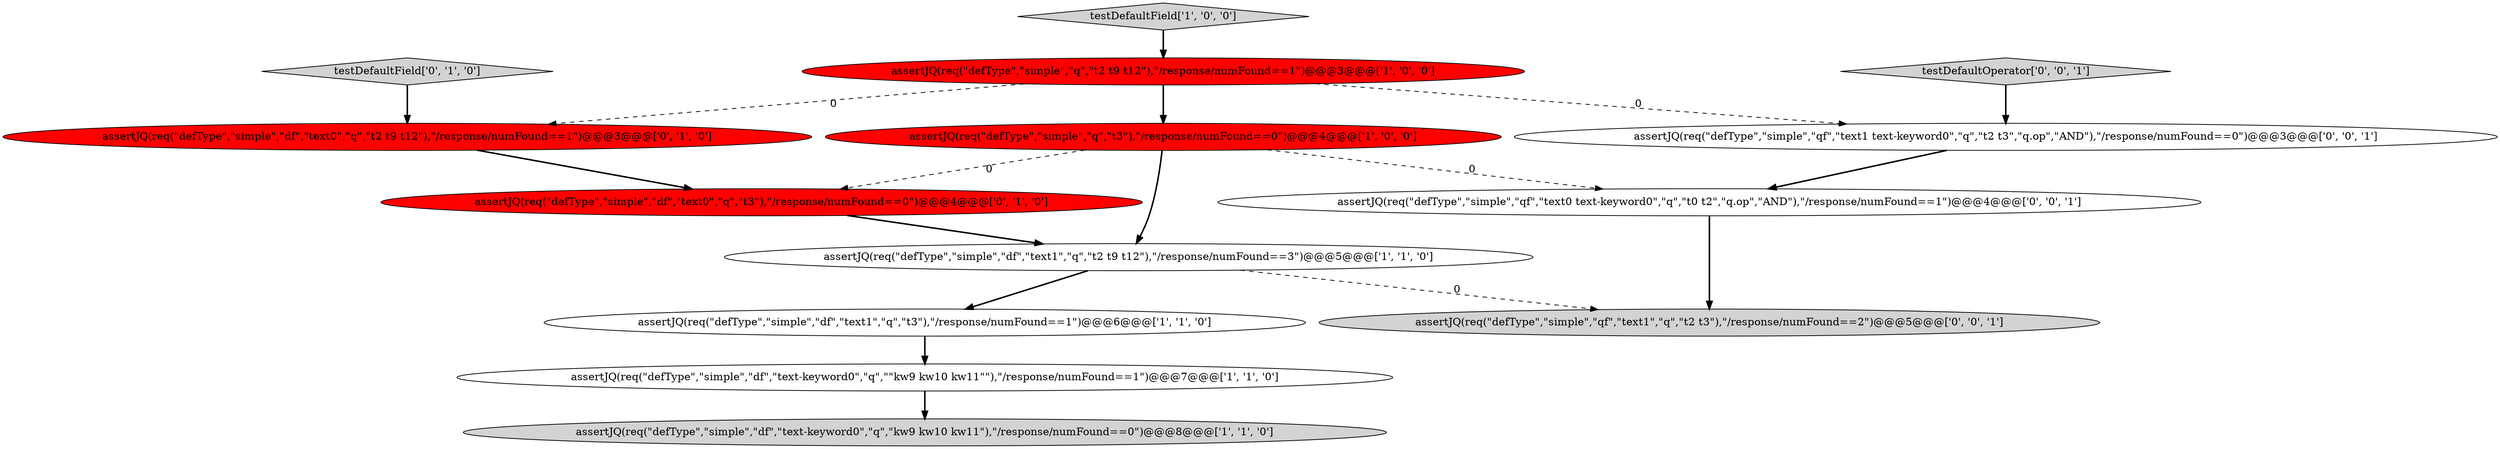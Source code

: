 digraph {
8 [style = filled, label = "testDefaultField['0', '1', '0']", fillcolor = lightgray, shape = diamond image = "AAA0AAABBB2BBB"];
6 [style = filled, label = "assertJQ(req(\"defType\",\"simple\",\"q\",\"t3\"),\"/response/numFound==0\")@@@4@@@['1', '0', '0']", fillcolor = red, shape = ellipse image = "AAA1AAABBB1BBB"];
9 [style = filled, label = "assertJQ(req(\"defType\",\"simple\",\"df\",\"text0\",\"q\",\"t3\"),\"/response/numFound==0\")@@@4@@@['0', '1', '0']", fillcolor = red, shape = ellipse image = "AAA1AAABBB2BBB"];
4 [style = filled, label = "assertJQ(req(\"defType\",\"simple\",\"df\",\"text1\",\"q\",\"t3\"),\"/response/numFound==1\")@@@6@@@['1', '1', '0']", fillcolor = white, shape = ellipse image = "AAA0AAABBB1BBB"];
5 [style = filled, label = "assertJQ(req(\"defType\",\"simple\",\"df\",\"text-keyword0\",\"q\",\"kw9 kw10 kw11\"),\"/response/numFound==0\")@@@8@@@['1', '1', '0']", fillcolor = lightgray, shape = ellipse image = "AAA0AAABBB1BBB"];
7 [style = filled, label = "assertJQ(req(\"defType\",\"simple\",\"df\",\"text0\",\"q\",\"t2 t9 t12\"),\"/response/numFound==1\")@@@3@@@['0', '1', '0']", fillcolor = red, shape = ellipse image = "AAA1AAABBB2BBB"];
0 [style = filled, label = "assertJQ(req(\"defType\",\"simple\",\"df\",\"text-keyword0\",\"q\",\"\"kw9 kw10 kw11\"\"),\"/response/numFound==1\")@@@7@@@['1', '1', '0']", fillcolor = white, shape = ellipse image = "AAA0AAABBB1BBB"];
12 [style = filled, label = "assertJQ(req(\"defType\",\"simple\",\"qf\",\"text1\",\"q\",\"t2 t3\"),\"/response/numFound==2\")@@@5@@@['0', '0', '1']", fillcolor = lightgray, shape = ellipse image = "AAA0AAABBB3BBB"];
11 [style = filled, label = "assertJQ(req(\"defType\",\"simple\",\"qf\",\"text1 text-keyword0\",\"q\",\"t2 t3\",\"q.op\",\"AND\"),\"/response/numFound==0\")@@@3@@@['0', '0', '1']", fillcolor = white, shape = ellipse image = "AAA0AAABBB3BBB"];
1 [style = filled, label = "assertJQ(req(\"defType\",\"simple\",\"df\",\"text1\",\"q\",\"t2 t9 t12\"),\"/response/numFound==3\")@@@5@@@['1', '1', '0']", fillcolor = white, shape = ellipse image = "AAA0AAABBB1BBB"];
3 [style = filled, label = "assertJQ(req(\"defType\",\"simple\",\"q\",\"t2 t9 t12\"),\"/response/numFound==1\")@@@3@@@['1', '0', '0']", fillcolor = red, shape = ellipse image = "AAA1AAABBB1BBB"];
2 [style = filled, label = "testDefaultField['1', '0', '0']", fillcolor = lightgray, shape = diamond image = "AAA0AAABBB1BBB"];
13 [style = filled, label = "assertJQ(req(\"defType\",\"simple\",\"qf\",\"text0 text-keyword0\",\"q\",\"t0 t2\",\"q.op\",\"AND\"),\"/response/numFound==1\")@@@4@@@['0', '0', '1']", fillcolor = white, shape = ellipse image = "AAA0AAABBB3BBB"];
10 [style = filled, label = "testDefaultOperator['0', '0', '1']", fillcolor = lightgray, shape = diamond image = "AAA0AAABBB3BBB"];
8->7 [style = bold, label=""];
7->9 [style = bold, label=""];
6->1 [style = bold, label=""];
1->12 [style = dashed, label="0"];
3->6 [style = bold, label=""];
1->4 [style = bold, label=""];
13->12 [style = bold, label=""];
6->13 [style = dashed, label="0"];
3->11 [style = dashed, label="0"];
9->1 [style = bold, label=""];
3->7 [style = dashed, label="0"];
11->13 [style = bold, label=""];
2->3 [style = bold, label=""];
4->0 [style = bold, label=""];
0->5 [style = bold, label=""];
6->9 [style = dashed, label="0"];
10->11 [style = bold, label=""];
}
